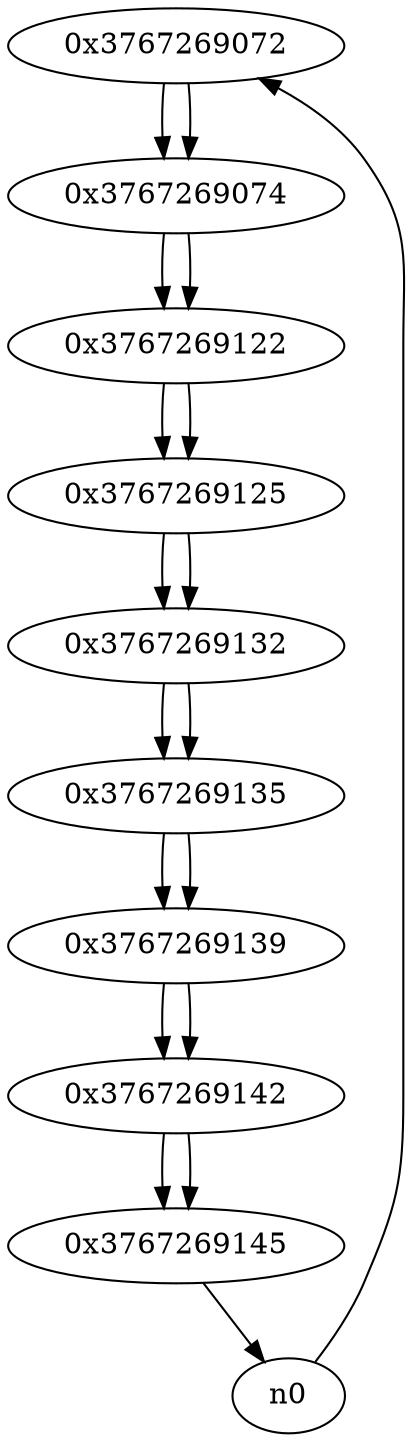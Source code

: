 digraph G{
/* nodes */
  n1 [label="0x3767269072"]
  n2 [label="0x3767269074"]
  n3 [label="0x3767269122"]
  n4 [label="0x3767269125"]
  n5 [label="0x3767269132"]
  n6 [label="0x3767269135"]
  n7 [label="0x3767269139"]
  n8 [label="0x3767269142"]
  n9 [label="0x3767269145"]
/* edges */
n1 -> n2;
n0 -> n1;
n2 -> n3;
n1 -> n2;
n3 -> n4;
n2 -> n3;
n4 -> n5;
n3 -> n4;
n5 -> n6;
n4 -> n5;
n6 -> n7;
n5 -> n6;
n7 -> n8;
n6 -> n7;
n8 -> n9;
n7 -> n8;
n9 -> n0;
n8 -> n9;
}
